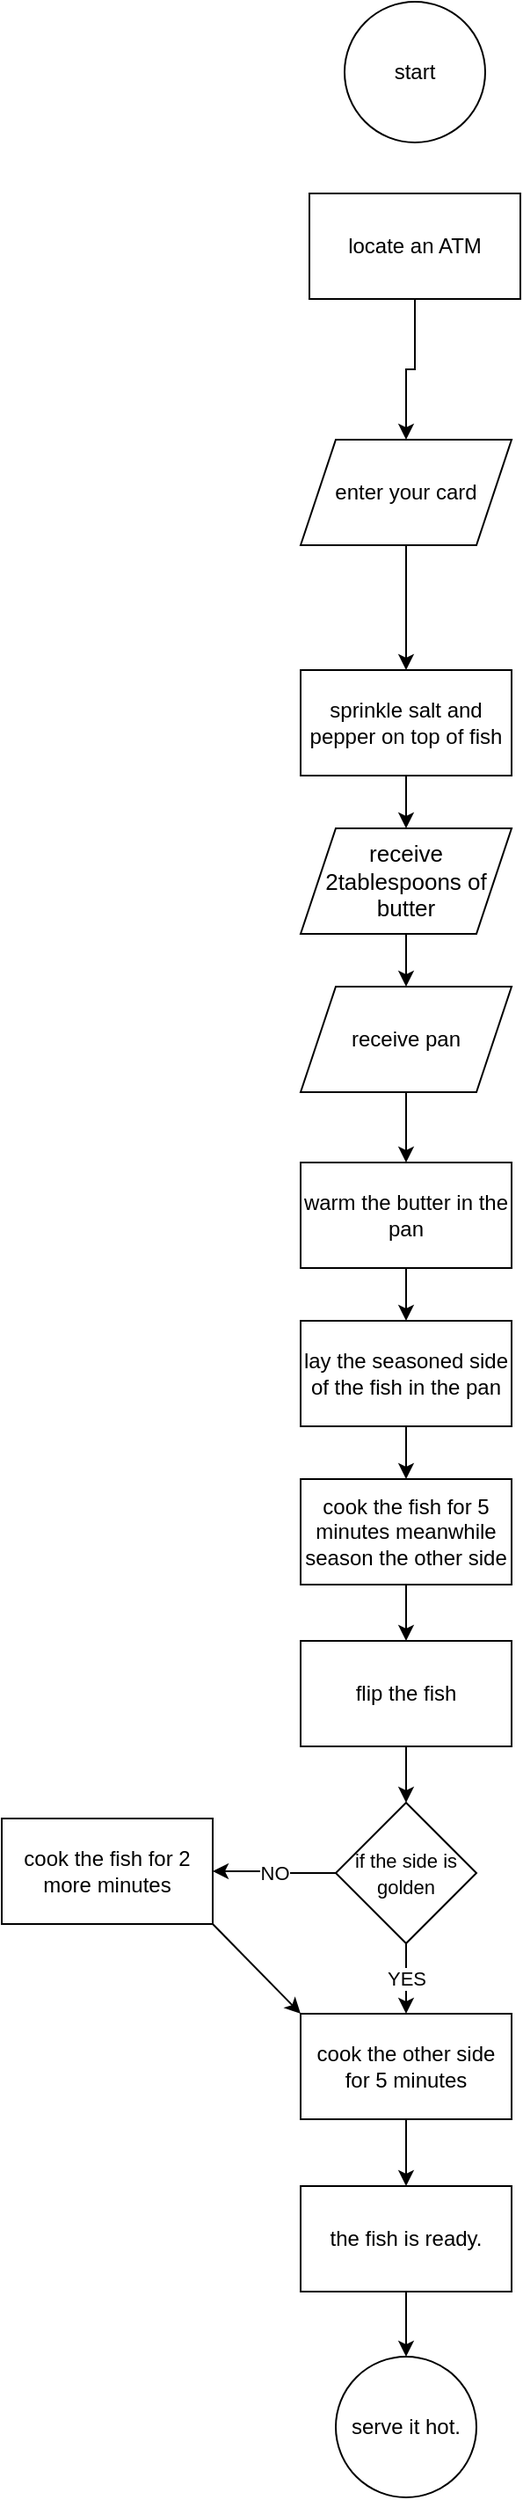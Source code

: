 <mxfile version="24.7.6">
  <diagram name="Page-1" id="yxq2BXI2TOel0MOsgUAC">
    <mxGraphModel dx="1418" dy="867" grid="1" gridSize="10" guides="1" tooltips="1" connect="1" arrows="1" fold="1" page="1" pageScale="1" pageWidth="900" pageHeight="1600" math="0" shadow="0">
      <root>
        <mxCell id="0" />
        <mxCell id="1" parent="0" />
        <mxCell id="TEE0BWzjZ7pn4WNWhBBG-1" value="start" style="ellipse;whiteSpace=wrap;html=1;aspect=fixed;" vertex="1" parent="1">
          <mxGeometry x="385" y="81" width="80" height="80" as="geometry" />
        </mxCell>
        <mxCell id="TEE0BWzjZ7pn4WNWhBBG-19" value="" style="edgeStyle=orthogonalEdgeStyle;rounded=0;orthogonalLoop=1;jettySize=auto;html=1;" edge="1" parent="1" target="TEE0BWzjZ7pn4WNWhBBG-4">
          <mxGeometry relative="1" as="geometry">
            <mxPoint x="425" y="251" as="sourcePoint" />
          </mxGeometry>
        </mxCell>
        <mxCell id="TEE0BWzjZ7pn4WNWhBBG-20" value="" style="edgeStyle=orthogonalEdgeStyle;rounded=0;orthogonalLoop=1;jettySize=auto;html=1;" edge="1" parent="1" source="TEE0BWzjZ7pn4WNWhBBG-4" target="TEE0BWzjZ7pn4WNWhBBG-5">
          <mxGeometry relative="1" as="geometry" />
        </mxCell>
        <mxCell id="TEE0BWzjZ7pn4WNWhBBG-4" value="locate an ATM" style="rounded=0;whiteSpace=wrap;html=1;" vertex="1" parent="1">
          <mxGeometry x="365" y="190" width="120" height="60" as="geometry" />
        </mxCell>
        <mxCell id="TEE0BWzjZ7pn4WNWhBBG-21" value="" style="edgeStyle=orthogonalEdgeStyle;rounded=0;orthogonalLoop=1;jettySize=auto;html=1;" edge="1" parent="1" source="TEE0BWzjZ7pn4WNWhBBG-5" target="TEE0BWzjZ7pn4WNWhBBG-6">
          <mxGeometry relative="1" as="geometry" />
        </mxCell>
        <mxCell id="TEE0BWzjZ7pn4WNWhBBG-5" value="enter your card" style="shape=parallelogram;perimeter=parallelogramPerimeter;whiteSpace=wrap;html=1;fixedSize=1;" vertex="1" parent="1">
          <mxGeometry x="360" y="330" width="120" height="60" as="geometry" />
        </mxCell>
        <mxCell id="TEE0BWzjZ7pn4WNWhBBG-22" value="" style="edgeStyle=orthogonalEdgeStyle;rounded=0;orthogonalLoop=1;jettySize=auto;html=1;" edge="1" parent="1" source="TEE0BWzjZ7pn4WNWhBBG-6" target="TEE0BWzjZ7pn4WNWhBBG-7">
          <mxGeometry relative="1" as="geometry" />
        </mxCell>
        <mxCell id="TEE0BWzjZ7pn4WNWhBBG-6" value="sprinkle salt and pepper on top of fish" style="rounded=0;whiteSpace=wrap;html=1;" vertex="1" parent="1">
          <mxGeometry x="360" y="461" width="120" height="60" as="geometry" />
        </mxCell>
        <mxCell id="TEE0BWzjZ7pn4WNWhBBG-23" value="" style="edgeStyle=orthogonalEdgeStyle;rounded=0;orthogonalLoop=1;jettySize=auto;html=1;" edge="1" parent="1" source="TEE0BWzjZ7pn4WNWhBBG-7" target="TEE0BWzjZ7pn4WNWhBBG-8">
          <mxGeometry relative="1" as="geometry" />
        </mxCell>
        <mxCell id="TEE0BWzjZ7pn4WNWhBBG-7" value="&lt;font style=&quot;font-size: 13px;&quot;&gt;receive 2tablespoons of butter&lt;/font&gt;" style="shape=parallelogram;perimeter=parallelogramPerimeter;whiteSpace=wrap;html=1;fixedSize=1;" vertex="1" parent="1">
          <mxGeometry x="360" y="551" width="120" height="60" as="geometry" />
        </mxCell>
        <mxCell id="TEE0BWzjZ7pn4WNWhBBG-24" value="" style="edgeStyle=orthogonalEdgeStyle;rounded=0;orthogonalLoop=1;jettySize=auto;html=1;" edge="1" parent="1" source="TEE0BWzjZ7pn4WNWhBBG-8" target="TEE0BWzjZ7pn4WNWhBBG-9">
          <mxGeometry relative="1" as="geometry" />
        </mxCell>
        <mxCell id="TEE0BWzjZ7pn4WNWhBBG-8" value="receive pan" style="shape=parallelogram;perimeter=parallelogramPerimeter;whiteSpace=wrap;html=1;fixedSize=1;" vertex="1" parent="1">
          <mxGeometry x="360" y="641" width="120" height="60" as="geometry" />
        </mxCell>
        <mxCell id="TEE0BWzjZ7pn4WNWhBBG-25" value="" style="edgeStyle=orthogonalEdgeStyle;rounded=0;orthogonalLoop=1;jettySize=auto;html=1;" edge="1" parent="1" source="TEE0BWzjZ7pn4WNWhBBG-9" target="TEE0BWzjZ7pn4WNWhBBG-10">
          <mxGeometry relative="1" as="geometry" />
        </mxCell>
        <mxCell id="TEE0BWzjZ7pn4WNWhBBG-9" value="warm the butter in the pan" style="rounded=0;whiteSpace=wrap;html=1;" vertex="1" parent="1">
          <mxGeometry x="360" y="741" width="120" height="60" as="geometry" />
        </mxCell>
        <mxCell id="TEE0BWzjZ7pn4WNWhBBG-26" value="" style="edgeStyle=orthogonalEdgeStyle;rounded=0;orthogonalLoop=1;jettySize=auto;html=1;" edge="1" parent="1" source="TEE0BWzjZ7pn4WNWhBBG-10" target="TEE0BWzjZ7pn4WNWhBBG-11">
          <mxGeometry relative="1" as="geometry" />
        </mxCell>
        <mxCell id="TEE0BWzjZ7pn4WNWhBBG-10" value="lay the seasoned side of the fish in the pan" style="rounded=0;whiteSpace=wrap;html=1;" vertex="1" parent="1">
          <mxGeometry x="360" y="831" width="120" height="60" as="geometry" />
        </mxCell>
        <mxCell id="TEE0BWzjZ7pn4WNWhBBG-27" value="" style="edgeStyle=orthogonalEdgeStyle;rounded=0;orthogonalLoop=1;jettySize=auto;html=1;" edge="1" parent="1" source="TEE0BWzjZ7pn4WNWhBBG-11" target="TEE0BWzjZ7pn4WNWhBBG-12">
          <mxGeometry relative="1" as="geometry" />
        </mxCell>
        <mxCell id="TEE0BWzjZ7pn4WNWhBBG-11" value="cook the fish for 5 minutes meanwhile season the other side" style="rounded=0;whiteSpace=wrap;html=1;" vertex="1" parent="1">
          <mxGeometry x="360" y="921" width="120" height="60" as="geometry" />
        </mxCell>
        <mxCell id="TEE0BWzjZ7pn4WNWhBBG-28" value="" style="edgeStyle=orthogonalEdgeStyle;rounded=0;orthogonalLoop=1;jettySize=auto;html=1;" edge="1" parent="1" source="TEE0BWzjZ7pn4WNWhBBG-12" target="TEE0BWzjZ7pn4WNWhBBG-13">
          <mxGeometry relative="1" as="geometry" />
        </mxCell>
        <mxCell id="TEE0BWzjZ7pn4WNWhBBG-12" value="flip the fish" style="rounded=0;whiteSpace=wrap;html=1;" vertex="1" parent="1">
          <mxGeometry x="360" y="1013" width="120" height="60" as="geometry" />
        </mxCell>
        <mxCell id="TEE0BWzjZ7pn4WNWhBBG-29" value="NO" style="edgeStyle=orthogonalEdgeStyle;rounded=0;orthogonalLoop=1;jettySize=auto;html=1;" edge="1" parent="1" source="TEE0BWzjZ7pn4WNWhBBG-13" target="TEE0BWzjZ7pn4WNWhBBG-15">
          <mxGeometry relative="1" as="geometry" />
        </mxCell>
        <mxCell id="TEE0BWzjZ7pn4WNWhBBG-30" value="YES" style="edgeStyle=orthogonalEdgeStyle;rounded=0;orthogonalLoop=1;jettySize=auto;html=1;" edge="1" parent="1" source="TEE0BWzjZ7pn4WNWhBBG-13" target="TEE0BWzjZ7pn4WNWhBBG-14">
          <mxGeometry relative="1" as="geometry" />
        </mxCell>
        <mxCell id="TEE0BWzjZ7pn4WNWhBBG-13" value="&lt;font style=&quot;font-size: 11px;&quot;&gt;if the side is golden&lt;/font&gt;" style="rhombus;whiteSpace=wrap;html=1;" vertex="1" parent="1">
          <mxGeometry x="380" y="1105" width="80" height="80" as="geometry" />
        </mxCell>
        <mxCell id="TEE0BWzjZ7pn4WNWhBBG-33" value="" style="edgeStyle=orthogonalEdgeStyle;rounded=0;orthogonalLoop=1;jettySize=auto;html=1;" edge="1" parent="1" source="TEE0BWzjZ7pn4WNWhBBG-14" target="TEE0BWzjZ7pn4WNWhBBG-16">
          <mxGeometry relative="1" as="geometry" />
        </mxCell>
        <mxCell id="TEE0BWzjZ7pn4WNWhBBG-14" value="cook the other side for 5 minutes" style="rounded=0;whiteSpace=wrap;html=1;" vertex="1" parent="1">
          <mxGeometry x="360" y="1225" width="120" height="60" as="geometry" />
        </mxCell>
        <mxCell id="TEE0BWzjZ7pn4WNWhBBG-15" value="cook the fish for 2 more minutes" style="rounded=0;whiteSpace=wrap;html=1;" vertex="1" parent="1">
          <mxGeometry x="190" y="1114" width="120" height="60" as="geometry" />
        </mxCell>
        <mxCell id="TEE0BWzjZ7pn4WNWhBBG-34" value="" style="edgeStyle=orthogonalEdgeStyle;rounded=0;orthogonalLoop=1;jettySize=auto;html=1;" edge="1" parent="1" source="TEE0BWzjZ7pn4WNWhBBG-16" target="TEE0BWzjZ7pn4WNWhBBG-17">
          <mxGeometry relative="1" as="geometry" />
        </mxCell>
        <mxCell id="TEE0BWzjZ7pn4WNWhBBG-16" value="the fish is ready." style="rounded=0;whiteSpace=wrap;html=1;" vertex="1" parent="1">
          <mxGeometry x="360" y="1323" width="120" height="60" as="geometry" />
        </mxCell>
        <mxCell id="TEE0BWzjZ7pn4WNWhBBG-17" value="serve it hot." style="ellipse;whiteSpace=wrap;html=1;aspect=fixed;" vertex="1" parent="1">
          <mxGeometry x="380" y="1420" width="80" height="80" as="geometry" />
        </mxCell>
        <mxCell id="TEE0BWzjZ7pn4WNWhBBG-32" value="" style="endArrow=classic;html=1;rounded=0;entryX=0;entryY=0;entryDx=0;entryDy=0;exitX=1;exitY=1;exitDx=0;exitDy=0;" edge="1" parent="1" source="TEE0BWzjZ7pn4WNWhBBG-15" target="TEE0BWzjZ7pn4WNWhBBG-14">
          <mxGeometry width="50" height="50" relative="1" as="geometry">
            <mxPoint x="320" y="1171" as="sourcePoint" />
            <mxPoint x="360" y="1230" as="targetPoint" />
          </mxGeometry>
        </mxCell>
      </root>
    </mxGraphModel>
  </diagram>
</mxfile>
